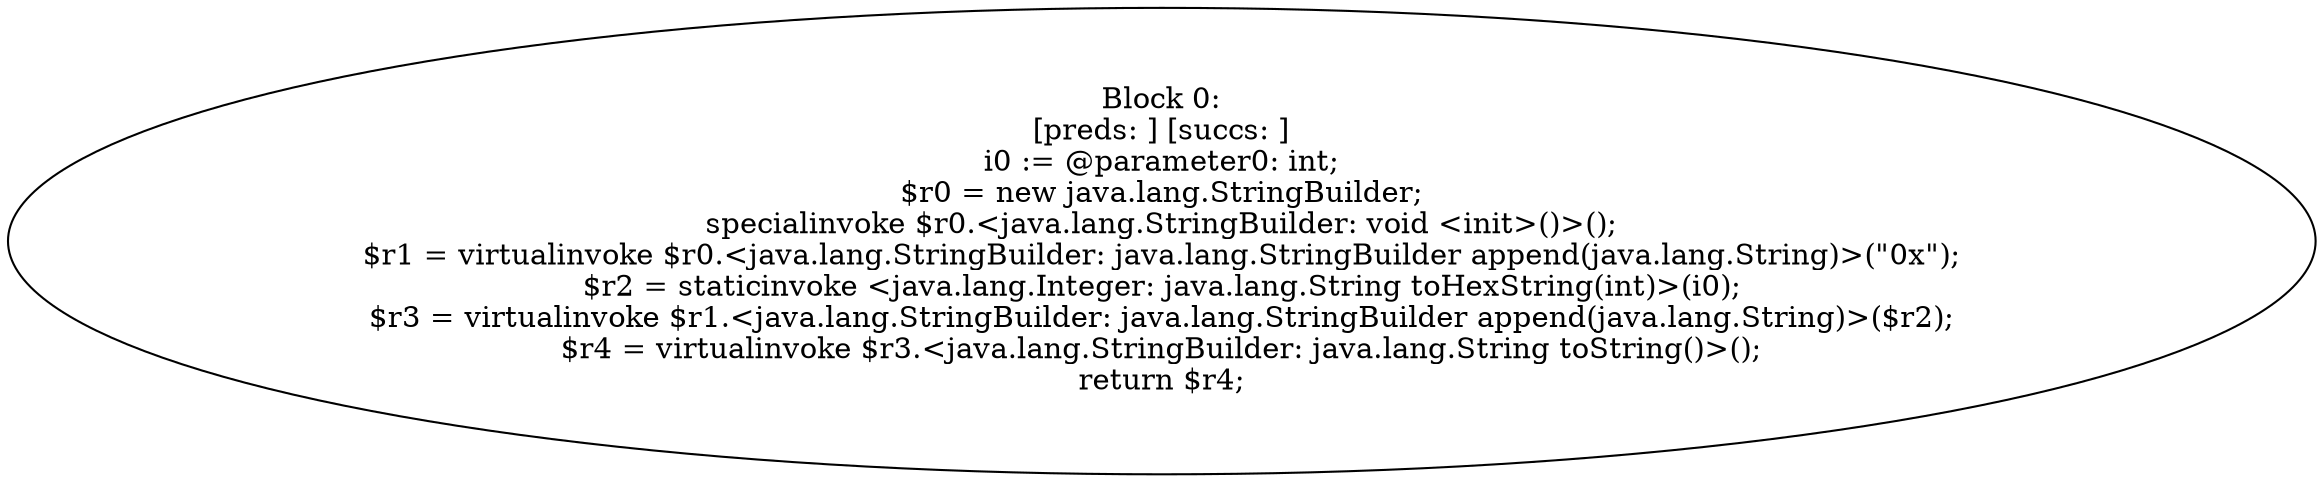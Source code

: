 digraph "unitGraph" {
    "Block 0:
[preds: ] [succs: ]
i0 := @parameter0: int;
$r0 = new java.lang.StringBuilder;
specialinvoke $r0.<java.lang.StringBuilder: void <init>()>();
$r1 = virtualinvoke $r0.<java.lang.StringBuilder: java.lang.StringBuilder append(java.lang.String)>(\"0x\");
$r2 = staticinvoke <java.lang.Integer: java.lang.String toHexString(int)>(i0);
$r3 = virtualinvoke $r1.<java.lang.StringBuilder: java.lang.StringBuilder append(java.lang.String)>($r2);
$r4 = virtualinvoke $r3.<java.lang.StringBuilder: java.lang.String toString()>();
return $r4;
"
}
